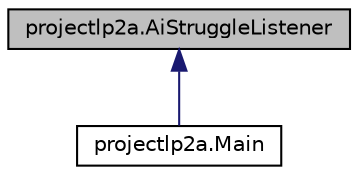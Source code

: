 digraph "projectlp2a.AiStruggleListener"
{
 // LATEX_PDF_SIZE
  edge [fontname="Helvetica",fontsize="10",labelfontname="Helvetica",labelfontsize="10"];
  node [fontname="Helvetica",fontsize="10",shape=record];
  Node1 [label="projectlp2a.AiStruggleListener",height=0.2,width=0.4,color="black", fillcolor="grey75", style="filled", fontcolor="black",tooltip=" "];
  Node1 -> Node2 [dir="back",color="midnightblue",fontsize="10",style="solid",fontname="Helvetica"];
  Node2 [label="projectlp2a.Main",height=0.2,width=0.4,color="black", fillcolor="white", style="filled",URL="$classprojectlp2a_1_1_main.html",tooltip=" "];
}
